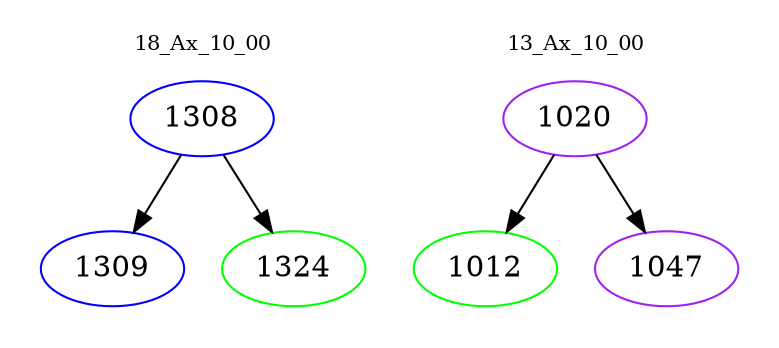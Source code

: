 digraph{
subgraph cluster_0 {
color = white
label = "18_Ax_10_00";
fontsize=10;
T0_1308 [label="1308", color="blue"]
T0_1308 -> T0_1309 [color="black"]
T0_1309 [label="1309", color="blue"]
T0_1308 -> T0_1324 [color="black"]
T0_1324 [label="1324", color="green"]
}
subgraph cluster_1 {
color = white
label = "13_Ax_10_00";
fontsize=10;
T1_1020 [label="1020", color="purple"]
T1_1020 -> T1_1012 [color="black"]
T1_1012 [label="1012", color="green"]
T1_1020 -> T1_1047 [color="black"]
T1_1047 [label="1047", color="purple"]
}
}
